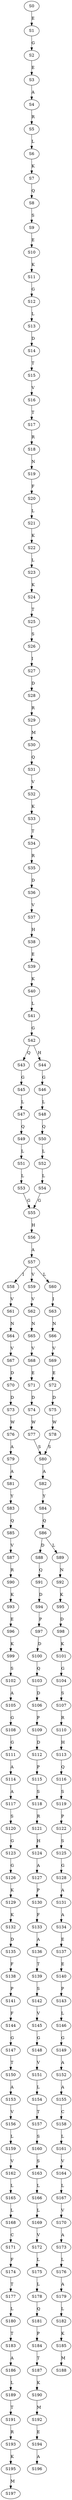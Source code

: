strict digraph  {
	S0 -> S1 [ label = E ];
	S1 -> S2 [ label = G ];
	S2 -> S3 [ label = E ];
	S3 -> S4 [ label = A ];
	S4 -> S5 [ label = R ];
	S5 -> S6 [ label = L ];
	S6 -> S7 [ label = K ];
	S7 -> S8 [ label = Q ];
	S8 -> S9 [ label = S ];
	S9 -> S10 [ label = E ];
	S10 -> S11 [ label = K ];
	S11 -> S12 [ label = G ];
	S12 -> S13 [ label = L ];
	S13 -> S14 [ label = D ];
	S14 -> S15 [ label = T ];
	S15 -> S16 [ label = V ];
	S16 -> S17 [ label = T ];
	S17 -> S18 [ label = R ];
	S18 -> S19 [ label = N ];
	S19 -> S20 [ label = F ];
	S20 -> S21 [ label = L ];
	S21 -> S22 [ label = K ];
	S22 -> S23 [ label = L ];
	S23 -> S24 [ label = K ];
	S24 -> S25 [ label = T ];
	S25 -> S26 [ label = S ];
	S26 -> S27 [ label = I ];
	S27 -> S28 [ label = D ];
	S28 -> S29 [ label = R ];
	S29 -> S30 [ label = M ];
	S30 -> S31 [ label = Q ];
	S31 -> S32 [ label = V ];
	S32 -> S33 [ label = K ];
	S33 -> S34 [ label = T ];
	S34 -> S35 [ label = R ];
	S35 -> S36 [ label = D ];
	S36 -> S37 [ label = V ];
	S37 -> S38 [ label = H ];
	S38 -> S39 [ label = E ];
	S39 -> S40 [ label = K ];
	S40 -> S41 [ label = L ];
	S41 -> S42 [ label = G ];
	S42 -> S43 [ label = Q ];
	S42 -> S44 [ label = H ];
	S43 -> S45 [ label = G ];
	S44 -> S46 [ label = G ];
	S45 -> S47 [ label = L ];
	S46 -> S48 [ label = L ];
	S47 -> S49 [ label = Q ];
	S48 -> S50 [ label = Q ];
	S49 -> S51 [ label = L ];
	S50 -> S52 [ label = L ];
	S51 -> S53 [ label = L ];
	S52 -> S54 [ label = L ];
	S53 -> S55 [ label = G ];
	S54 -> S55 [ label = G ];
	S55 -> S56 [ label = H ];
	S56 -> S57 [ label = A ];
	S57 -> S58 [ label = I ];
	S57 -> S59 [ label = V ];
	S57 -> S60 [ label = L ];
	S58 -> S61 [ label = V ];
	S59 -> S62 [ label = V ];
	S60 -> S63 [ label = I ];
	S61 -> S64 [ label = N ];
	S62 -> S65 [ label = N ];
	S63 -> S66 [ label = N ];
	S64 -> S67 [ label = V ];
	S65 -> S68 [ label = V ];
	S66 -> S69 [ label = V ];
	S67 -> S70 [ label = D ];
	S68 -> S71 [ label = E ];
	S69 -> S72 [ label = E ];
	S70 -> S73 [ label = D ];
	S71 -> S74 [ label = D ];
	S72 -> S75 [ label = D ];
	S73 -> S76 [ label = W ];
	S74 -> S77 [ label = W ];
	S75 -> S78 [ label = W ];
	S76 -> S79 [ label = A ];
	S77 -> S80 [ label = S ];
	S78 -> S80 [ label = S ];
	S79 -> S81 [ label = A ];
	S80 -> S82 [ label = A ];
	S81 -> S83 [ label = Y ];
	S82 -> S84 [ label = Y ];
	S83 -> S85 [ label = Q ];
	S84 -> S86 [ label = Q ];
	S85 -> S87 [ label = V ];
	S86 -> S88 [ label = D ];
	S86 -> S89 [ label = L ];
	S87 -> S90 [ label = R ];
	S88 -> S91 [ label = Q ];
	S89 -> S92 [ label = N ];
	S90 -> S93 [ label = K ];
	S91 -> S94 [ label = D ];
	S92 -> S95 [ label = K ];
	S93 -> S96 [ label = E ];
	S94 -> S97 [ label = P ];
	S95 -> S98 [ label = D ];
	S96 -> S99 [ label = K ];
	S97 -> S100 [ label = D ];
	S98 -> S101 [ label = K ];
	S99 -> S102 [ label = S ];
	S100 -> S103 [ label = Q ];
	S101 -> S104 [ label = G ];
	S102 -> S105 [ label = A ];
	S103 -> S106 [ label = D ];
	S104 -> S107 [ label = S ];
	S105 -> S108 [ label = G ];
	S106 -> S109 [ label = P ];
	S107 -> S110 [ label = R ];
	S108 -> S111 [ label = G ];
	S109 -> S112 [ label = D ];
	S110 -> S113 [ label = H ];
	S111 -> S114 [ label = A ];
	S112 -> S115 [ label = P ];
	S113 -> S116 [ label = Q ];
	S114 -> S117 [ label = A ];
	S115 -> S118 [ label = S ];
	S116 -> S119 [ label = S ];
	S117 -> S120 [ label = S ];
	S118 -> S121 [ label = R ];
	S119 -> S122 [ label = P ];
	S120 -> S123 [ label = G ];
	S121 -> S124 [ label = H ];
	S122 -> S125 [ label = S ];
	S123 -> S126 [ label = G ];
	S124 -> S127 [ label = A ];
	S125 -> S128 [ label = G ];
	S126 -> S129 [ label = K ];
	S127 -> S130 [ label = P ];
	S128 -> S131 [ label = A ];
	S129 -> S132 [ label = K ];
	S130 -> S133 [ label = F ];
	S131 -> S134 [ label = A ];
	S132 -> S135 [ label = D ];
	S133 -> S136 [ label = A ];
	S134 -> S137 [ label = E ];
	S135 -> S138 [ label = F ];
	S136 -> S139 [ label = T ];
	S137 -> S140 [ label = E ];
	S138 -> S141 [ label = P ];
	S139 -> S142 [ label = S ];
	S140 -> S143 [ label = P ];
	S141 -> S144 [ label = F ];
	S142 -> S145 [ label = V ];
	S143 -> S146 [ label = L ];
	S144 -> S147 [ label = G ];
	S145 -> S148 [ label = G ];
	S146 -> S149 [ label = G ];
	S147 -> S150 [ label = T ];
	S148 -> S151 [ label = V ];
	S149 -> S152 [ label = A ];
	S150 -> S153 [ label = A ];
	S151 -> S154 [ label = L ];
	S152 -> S155 [ label = A ];
	S153 -> S156 [ label = V ];
	S154 -> S157 [ label = T ];
	S155 -> S158 [ label = C ];
	S156 -> S159 [ label = L ];
	S157 -> S160 [ label = S ];
	S158 -> S161 [ label = L ];
	S159 -> S162 [ label = V ];
	S160 -> S163 [ label = S ];
	S161 -> S164 [ label = V ];
	S162 -> S165 [ label = L ];
	S163 -> S166 [ label = L ];
	S164 -> S167 [ label = L ];
	S165 -> S168 [ label = L ];
	S166 -> S169 [ label = L ];
	S167 -> S170 [ label = V ];
	S168 -> S171 [ label = C ];
	S169 -> S172 [ label = V ];
	S170 -> S173 [ label = A ];
	S171 -> S174 [ label = F ];
	S172 -> S175 [ label = L ];
	S173 -> S176 [ label = L ];
	S174 -> S177 [ label = T ];
	S175 -> S178 [ label = L ];
	S176 -> S179 [ label = A ];
	S177 -> S180 [ label = L ];
	S178 -> S181 [ label = Q ];
	S179 -> S182 [ label = L ];
	S180 -> S183 [ label = T ];
	S181 -> S184 [ label = P ];
	S182 -> S185 [ label = K ];
	S183 -> S186 [ label = A ];
	S184 -> S187 [ label = T ];
	S185 -> S188 [ label = M ];
	S186 -> S189 [ label = L ];
	S187 -> S190 [ label = K ];
	S189 -> S191 [ label = T ];
	S190 -> S192 [ label = M ];
	S191 -> S193 [ label = R ];
	S192 -> S194 [ label = E ];
	S193 -> S195 [ label = K ];
	S194 -> S196 [ label = A ];
	S195 -> S197 [ label = M ];
}
